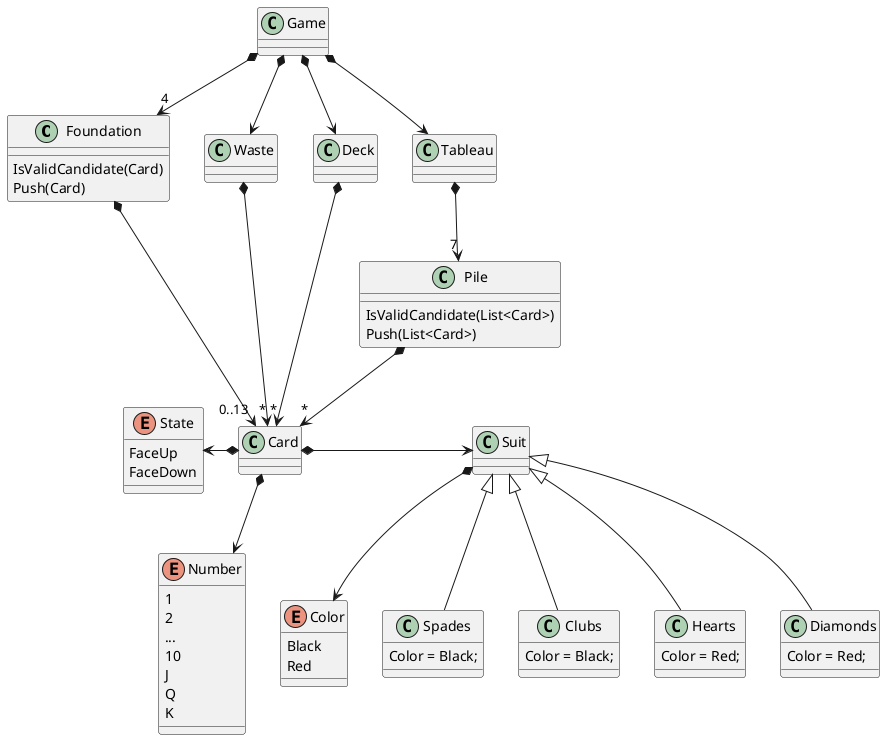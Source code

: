 @startuml Domain Model

together {
    class Foundation
    class Waste
    class Deck
    class Tableau
}

class Foundation{
    IsValidCandidate(Card)
    Push(Card)
}

class Pile{
    IsValidCandidate(List<Card>)
    Push(List<Card>)
}

Game *--> Tableau
Game *--> "4" Foundation
Game *--> Deck
Game *--> Waste

Foundation *--> "0..13" Card
Tableau *--> "7" Pile
Pile *-->"*" Card
Deck *-->"*" Card
Waste *-->"*" Card

Card *--> Number
Card *-right-> Suit
Card *-left-> State

enum State {
    FaceUp
    FaceDown
}

enum Number{
    1
    2
    ...
    10
    J
    Q
    K
}

enum Color {
    Black
    Red   
}

Suit *--> Color

class Spades{
    Color = Black;
}

class Clubs{
    Color = Black;
}

class Hearts{
    Color = Red;
}

class Diamonds{
    Color = Red;
}

Suit <|-- Spades
Suit <|-- Hearts
Suit <|-- Diamonds
Suit <|-- Clubs

@enduml

